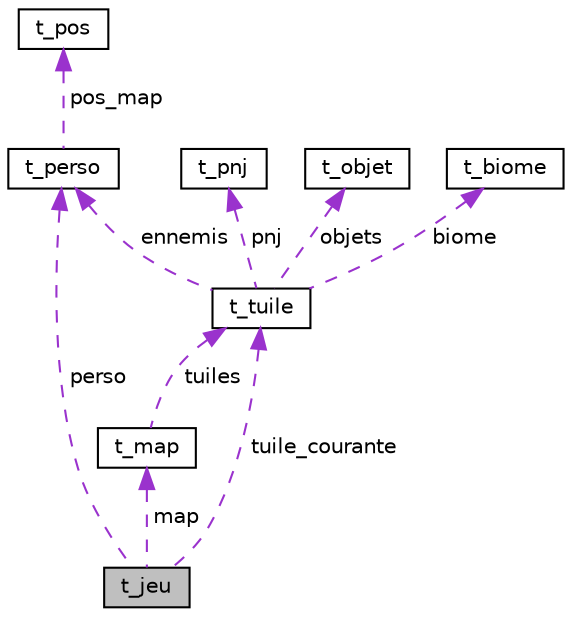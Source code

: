 digraph "t_jeu"
{
 // LATEX_PDF_SIZE
  edge [fontname="Helvetica",fontsize="10",labelfontname="Helvetica",labelfontsize="10"];
  node [fontname="Helvetica",fontsize="10",shape=record];
  Node1 [label="t_jeu",height=0.2,width=0.4,color="black", fillcolor="grey75", style="filled", fontcolor="black",tooltip=" "];
  Node2 -> Node1 [dir="back",color="darkorchid3",fontsize="10",style="dashed",label=" tuile_courante" ,fontname="Helvetica"];
  Node2 [label="t_tuile",height=0.2,width=0.4,color="black", fillcolor="white", style="filled",URL="$structt__tuile.html",tooltip=" "];
  Node3 -> Node2 [dir="back",color="darkorchid3",fontsize="10",style="dashed",label=" biome" ,fontname="Helvetica"];
  Node3 [label="t_biome",height=0.2,width=0.4,color="black", fillcolor="white", style="filled",URL="$structt__biome.html",tooltip=" "];
  Node4 -> Node2 [dir="back",color="darkorchid3",fontsize="10",style="dashed",label=" ennemis" ,fontname="Helvetica"];
  Node4 [label="t_perso",height=0.2,width=0.4,color="black", fillcolor="white", style="filled",URL="$structt__perso.html",tooltip=" "];
  Node5 -> Node4 [dir="back",color="darkorchid3",fontsize="10",style="dashed",label=" pos_map" ,fontname="Helvetica"];
  Node5 [label="t_pos",height=0.2,width=0.4,color="black", fillcolor="white", style="filled",URL="$structt__pos.html",tooltip=" "];
  Node6 -> Node2 [dir="back",color="darkorchid3",fontsize="10",style="dashed",label=" pnj" ,fontname="Helvetica"];
  Node6 [label="t_pnj",height=0.2,width=0.4,color="black", fillcolor="white", style="filled",URL="$structt__pnj.html",tooltip=" "];
  Node7 -> Node2 [dir="back",color="darkorchid3",fontsize="10",style="dashed",label=" objets" ,fontname="Helvetica"];
  Node7 [label="t_objet",height=0.2,width=0.4,color="black", fillcolor="white", style="filled",URL="$structt__objet.html",tooltip=" "];
  Node4 -> Node1 [dir="back",color="darkorchid3",fontsize="10",style="dashed",label=" perso" ,fontname="Helvetica"];
  Node8 -> Node1 [dir="back",color="darkorchid3",fontsize="10",style="dashed",label=" map" ,fontname="Helvetica"];
  Node8 [label="t_map",height=0.2,width=0.4,color="black", fillcolor="white", style="filled",URL="$structt__map.html",tooltip=" "];
  Node2 -> Node8 [dir="back",color="darkorchid3",fontsize="10",style="dashed",label=" tuiles" ,fontname="Helvetica"];
}
